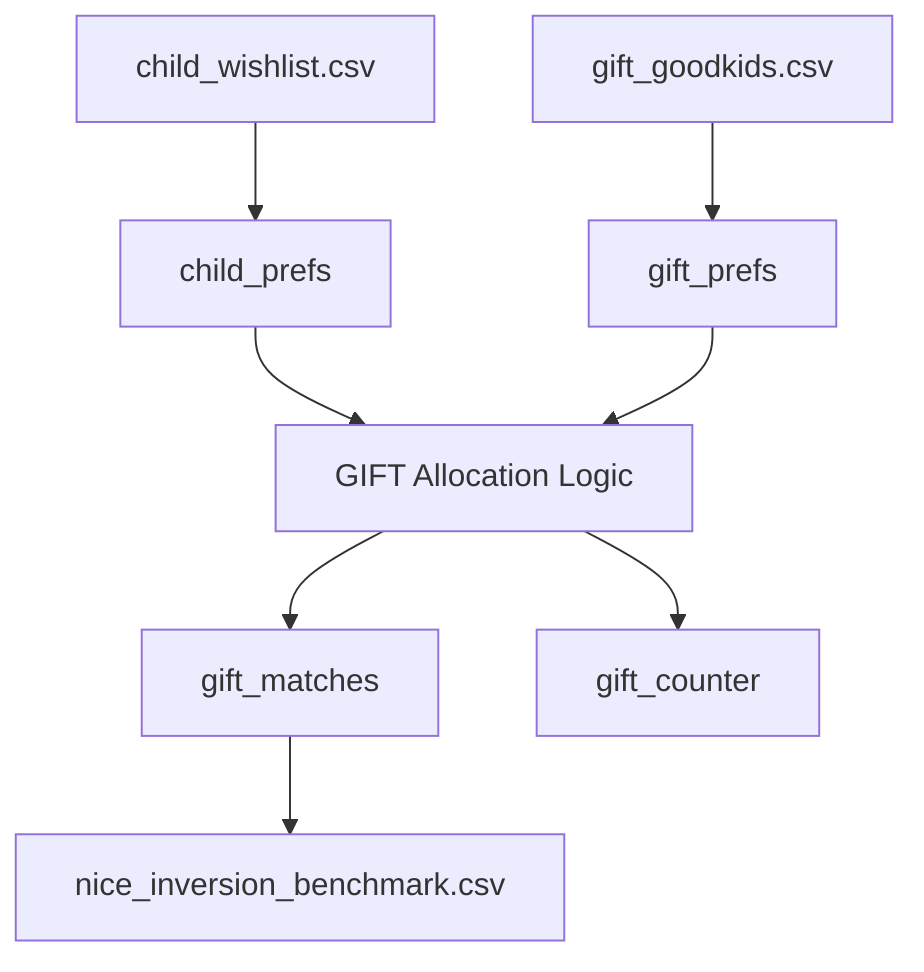 flowchart TD
    A1["child_wishlist.csv"]:::dataSource --> B1
    A2["gift_goodkids.csv"]:::dataSource --> B2
    B1["child_prefs"] --> C1["GIFT Allocation Logic"]
    B2["gift_prefs"] --> C1
    C1 --> D1["gift_matches"]
    C1 --> D2["gift_counter"]
    D1 --> E1["nice_inversion_benchmark.csv"]